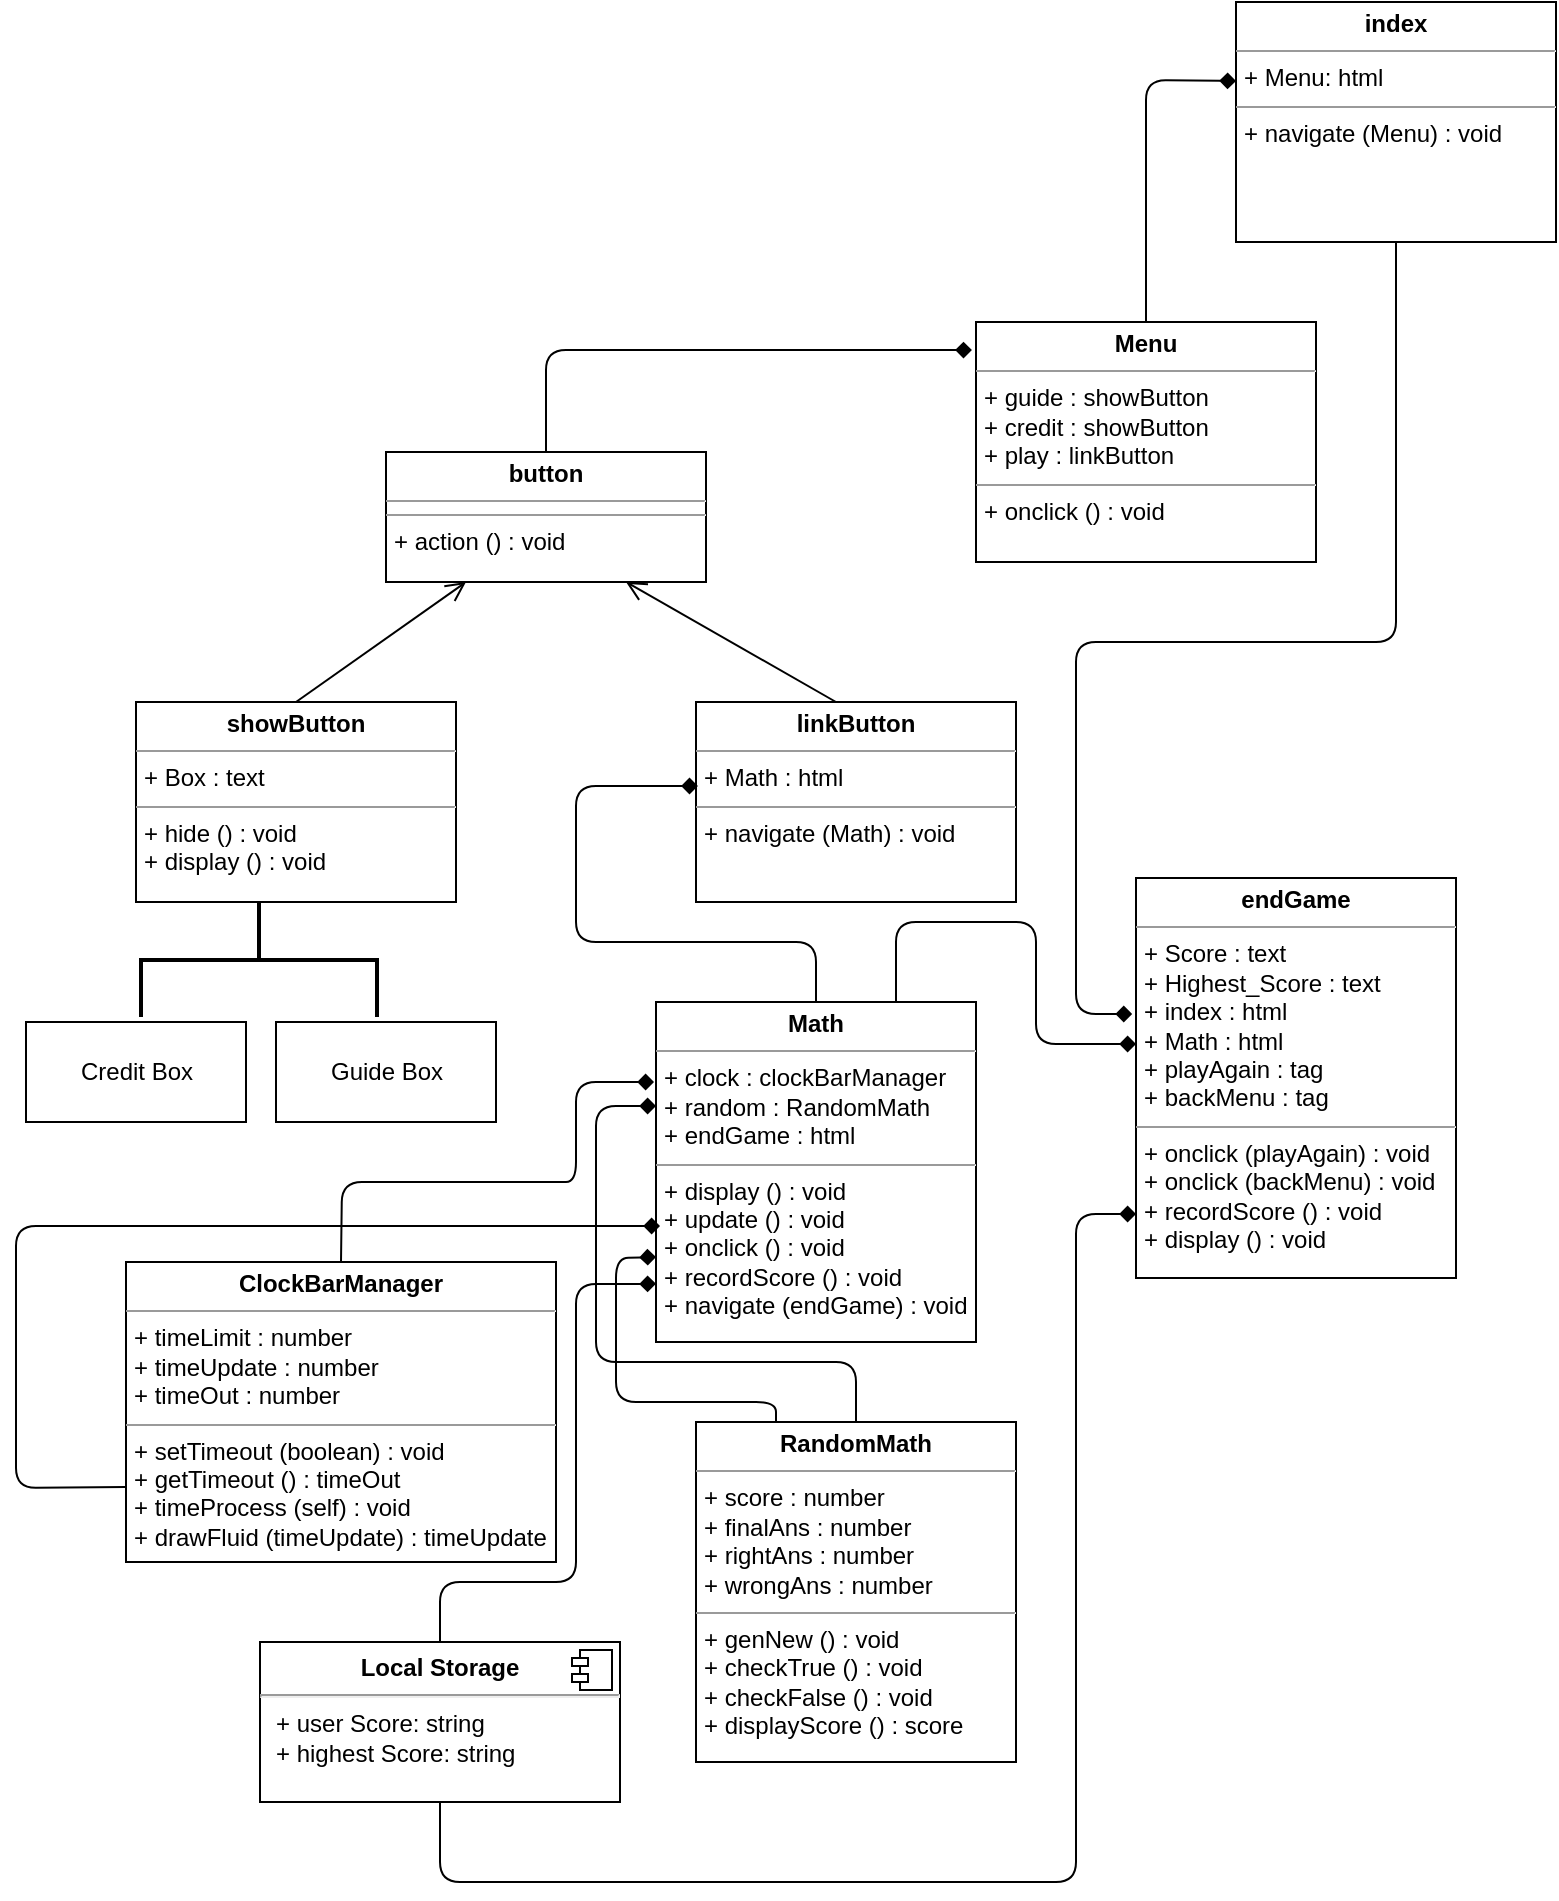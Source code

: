 <mxfile version="10.6.5" type="device"><diagram id="DjFny30S6WSWNSCgJwxT" name="Page-1"><mxGraphModel dx="836" dy="1582" grid="1" gridSize="10" guides="1" tooltips="1" connect="1" arrows="1" fold="1" page="1" pageScale="1" pageWidth="850" pageHeight="1100" math="0" shadow="0"><root><mxCell id="0"/><mxCell id="1" parent="0"/><mxCell id="l06Vp1WCXPmh4hqysbWe-2" value="&lt;p style=&quot;margin: 0px ; margin-top: 4px ; text-align: center&quot;&gt;&lt;b&gt;Menu&lt;/b&gt;&lt;br&gt;&lt;/p&gt;&lt;hr size=&quot;1&quot;&gt;&lt;p style=&quot;margin: 0px ; margin-left: 4px&quot;&gt;+ guide : showButton&lt;br&gt;&lt;/p&gt;&lt;p style=&quot;margin: 0px ; margin-left: 4px&quot;&gt;+ credit : showButton&lt;br&gt;&lt;/p&gt;&lt;p style=&quot;margin: 0px ; margin-left: 4px&quot;&gt;+ play : linkButton&lt;br&gt;&lt;/p&gt;&lt;hr size=&quot;1&quot;&gt;&lt;p style=&quot;margin: 0px ; margin-left: 4px&quot;&gt;+ onclick () : void&lt;/p&gt;" style="verticalAlign=top;align=left;overflow=fill;fontSize=12;fontFamily=Helvetica;html=1;" vertex="1" parent="1"><mxGeometry x="560" y="20" width="170" height="120" as="geometry"/></mxCell><mxCell id="l06Vp1WCXPmh4hqysbWe-15" value="&lt;p style=&quot;margin: 0px ; margin-top: 4px ; text-align: center&quot;&gt;&lt;b&gt;button&lt;/b&gt;&lt;br&gt;&lt;/p&gt;&lt;hr size=&quot;1&quot;&gt;&lt;hr size=&quot;1&quot;&gt;&lt;p style=&quot;margin: 0px ; margin-left: 4px&quot;&gt;+ action () : void&lt;br&gt;&lt;/p&gt;" style="verticalAlign=top;align=left;overflow=fill;fontSize=12;fontFamily=Helvetica;html=1;" vertex="1" parent="1"><mxGeometry x="265" y="85" width="160" height="65" as="geometry"/></mxCell><mxCell id="l06Vp1WCXPmh4hqysbWe-16" value="" style="endArrow=diamond;endFill=1;endSize=6;html=1;entryX=-0.012;entryY=0.117;entryDx=0;entryDy=0;entryPerimeter=0;exitX=0.5;exitY=0;exitDx=0;exitDy=0;" edge="1" parent="1" source="l06Vp1WCXPmh4hqysbWe-15" target="l06Vp1WCXPmh4hqysbWe-2"><mxGeometry width="160" relative="1" as="geometry"><mxPoint x="270" y="200" as="sourcePoint"/><mxPoint x="430" y="200" as="targetPoint"/><Array as="points"><mxPoint x="345" y="34"/></Array></mxGeometry></mxCell><mxCell id="l06Vp1WCXPmh4hqysbWe-17" value="&lt;p style=&quot;margin: 0px ; margin-top: 4px ; text-align: center&quot;&gt;&lt;b&gt;showButton&lt;/b&gt;&lt;br&gt;&lt;/p&gt;&lt;hr size=&quot;1&quot;&gt;&lt;p style=&quot;margin: 0px ; margin-left: 4px&quot;&gt;+ Box : text&lt;br&gt;&lt;/p&gt;&lt;hr size=&quot;1&quot;&gt;&lt;p style=&quot;margin: 0px ; margin-left: 4px&quot;&gt;+ hide () : void&lt;/p&gt;&lt;p style=&quot;margin: 0px ; margin-left: 4px&quot;&gt;+ display () : void&lt;br&gt;&lt;/p&gt;" style="verticalAlign=top;align=left;overflow=fill;fontSize=12;fontFamily=Helvetica;html=1;" vertex="1" parent="1"><mxGeometry x="140" y="210" width="160" height="100" as="geometry"/></mxCell><mxCell id="l06Vp1WCXPmh4hqysbWe-18" value="" style="endArrow=open;endFill=1;endSize=8;html=1;exitX=0.5;exitY=0;exitDx=0;exitDy=0;entryX=0.25;entryY=1;entryDx=0;entryDy=0;" edge="1" parent="1" source="l06Vp1WCXPmh4hqysbWe-17" target="l06Vp1WCXPmh4hqysbWe-15"><mxGeometry width="160" relative="1" as="geometry"><mxPoint x="70" y="340" as="sourcePoint"/><mxPoint x="230" y="340" as="targetPoint"/></mxGeometry></mxCell><mxCell id="l06Vp1WCXPmh4hqysbWe-20" value="" style="endArrow=open;endFill=1;endSize=8;html=1;exitX=0.5;exitY=0;exitDx=0;exitDy=0;entryX=0.75;entryY=1;entryDx=0;entryDy=0;" edge="1" parent="1" target="l06Vp1WCXPmh4hqysbWe-15"><mxGeometry width="160" relative="1" as="geometry"><mxPoint x="490" y="210" as="sourcePoint"/><mxPoint x="315" y="160" as="targetPoint"/></mxGeometry></mxCell><mxCell id="l06Vp1WCXPmh4hqysbWe-21" value="&lt;p style=&quot;margin: 0px ; margin-top: 4px ; text-align: center&quot;&gt;&lt;b&gt;linkButton&lt;/b&gt;&lt;br&gt;&lt;/p&gt;&lt;hr size=&quot;1&quot;&gt;&lt;p style=&quot;margin: 0px ; margin-left: 4px&quot;&gt;+ Math : html&lt;br&gt;&lt;/p&gt;&lt;hr size=&quot;1&quot;&gt;&lt;p style=&quot;margin: 0px ; margin-left: 4px&quot;&gt;+ navigate (Math) : void&lt;/p&gt;" style="verticalAlign=top;align=left;overflow=fill;fontSize=12;fontFamily=Helvetica;html=1;" vertex="1" parent="1"><mxGeometry x="420" y="210" width="160" height="100" as="geometry"/></mxCell><mxCell id="l06Vp1WCXPmh4hqysbWe-24" value="Guide Box" style="html=1;" vertex="1" parent="1"><mxGeometry x="210" y="370" width="110" height="50" as="geometry"/></mxCell><mxCell id="l06Vp1WCXPmh4hqysbWe-25" value="Credit Box" style="html=1;" vertex="1" parent="1"><mxGeometry x="85" y="370" width="110" height="50" as="geometry"/></mxCell><mxCell id="l06Vp1WCXPmh4hqysbWe-33" value="" style="strokeWidth=2;html=1;shape=mxgraph.flowchart.annotation_2;align=left;pointerEvents=1;rotation=90;" vertex="1" parent="1"><mxGeometry x="173" y="280" width="57" height="118" as="geometry"/></mxCell><mxCell id="l06Vp1WCXPmh4hqysbWe-35" value="&lt;p style=&quot;margin: 0px ; margin-top: 4px ; text-align: center&quot;&gt;&lt;b&gt;index&lt;/b&gt;&lt;br&gt;&lt;/p&gt;&lt;hr size=&quot;1&quot;&gt;&lt;p style=&quot;margin: 0px ; margin-left: 4px&quot;&gt;+ Menu: html&lt;br&gt;&lt;/p&gt;&lt;hr size=&quot;1&quot;&gt;&lt;p style=&quot;margin: 0px ; margin-left: 4px&quot;&gt;+ navigate (Menu) : void&lt;br&gt;&lt;/p&gt;" style="verticalAlign=top;align=left;overflow=fill;fontSize=12;fontFamily=Helvetica;html=1;" vertex="1" parent="1"><mxGeometry x="690" y="-140" width="160" height="120" as="geometry"/></mxCell><mxCell id="l06Vp1WCXPmh4hqysbWe-37" value="" style="endArrow=diamond;endFill=1;endSize=6;html=1;entryX=0;entryY=0.329;entryDx=0;entryDy=0;exitX=0.5;exitY=0;exitDx=0;exitDy=0;entryPerimeter=0;" edge="1" parent="1" source="l06Vp1WCXPmh4hqysbWe-2" target="l06Vp1WCXPmh4hqysbWe-35"><mxGeometry width="160" relative="1" as="geometry"><mxPoint x="460" y="-85.5" as="sourcePoint"/><mxPoint x="620" y="-85.5" as="targetPoint"/><Array as="points"><mxPoint x="645" y="-101"/></Array></mxGeometry></mxCell><mxCell id="l06Vp1WCXPmh4hqysbWe-39" value="&lt;p style=&quot;margin: 0px ; margin-top: 4px ; text-align: center&quot;&gt;&lt;b&gt;Math&lt;/b&gt;&lt;br&gt;&lt;/p&gt;&lt;hr size=&quot;1&quot;&gt;&lt;p style=&quot;margin: 0px ; margin-left: 4px&quot;&gt;+ clock : clockBarManager&lt;/p&gt;&lt;p style=&quot;margin: 0px ; margin-left: 4px&quot;&gt;+ random : RandomMath&lt;/p&gt;&lt;p style=&quot;margin: 0px ; margin-left: 4px&quot;&gt;+ endGame : html&lt;br&gt;&lt;/p&gt;&lt;hr size=&quot;1&quot;&gt;&lt;p style=&quot;margin: 0px ; margin-left: 4px&quot;&gt;+ display () : void&lt;/p&gt;&lt;p style=&quot;margin: 0px ; margin-left: 4px&quot;&gt;+ update () : void&lt;/p&gt;&lt;p style=&quot;margin: 0px ; margin-left: 4px&quot;&gt;+ onclick () : void&lt;br&gt;&lt;/p&gt;&lt;p style=&quot;margin: 0px ; margin-left: 4px&quot;&gt;+ recordScore () : void&lt;/p&gt;&lt;p style=&quot;margin: 0px ; margin-left: 4px&quot;&gt;+ navigate (endGame) : void&lt;br&gt;&lt;/p&gt;" style="verticalAlign=top;align=left;overflow=fill;fontSize=12;fontFamily=Helvetica;html=1;" vertex="1" parent="1"><mxGeometry x="400" y="360" width="160" height="170" as="geometry"/></mxCell><mxCell id="l06Vp1WCXPmh4hqysbWe-40" value="" style="endArrow=diamond;endFill=1;endSize=6;html=1;entryX=0.006;entryY=0.42;entryDx=0;entryDy=0;entryPerimeter=0;exitX=0.5;exitY=0;exitDx=0;exitDy=0;" edge="1" parent="1" source="l06Vp1WCXPmh4hqysbWe-39" target="l06Vp1WCXPmh4hqysbWe-21"><mxGeometry width="160" relative="1" as="geometry"><mxPoint x="313.5" y="370" as="sourcePoint"/><mxPoint x="526.5" y="319" as="targetPoint"/><Array as="points"><mxPoint x="480" y="330"/><mxPoint x="360" y="330"/><mxPoint x="360" y="252"/></Array></mxGeometry></mxCell><mxCell id="l06Vp1WCXPmh4hqysbWe-41" value="&lt;p style=&quot;margin: 0px ; margin-top: 4px ; text-align: center&quot;&gt;&lt;b&gt;ClockBarManager&lt;/b&gt;&lt;/p&gt;&lt;hr size=&quot;1&quot;&gt;&lt;p style=&quot;margin: 0px ; margin-left: 4px&quot;&gt;+ timeLimit : number&lt;/p&gt;&lt;p style=&quot;margin: 0px ; margin-left: 4px&quot;&gt;+ timeUpdate : number&lt;/p&gt;&lt;p style=&quot;margin: 0px ; margin-left: 4px&quot;&gt;+ timeOut : number&lt;br&gt;&lt;/p&gt;&lt;hr size=&quot;1&quot;&gt;&lt;p style=&quot;margin: 0px ; margin-left: 4px&quot;&gt;+ setTimeout (boolean) : void&lt;/p&gt;&lt;p style=&quot;margin: 0px ; margin-left: 4px&quot;&gt;+ getTimeout () : timeOut&lt;br&gt;&lt;/p&gt;&lt;p style=&quot;margin: 0px ; margin-left: 4px&quot;&gt;+ timeProcess (self) : void&lt;/p&gt;&lt;p style=&quot;margin: 0px ; margin-left: 4px&quot;&gt;+ drawFluid (timeUpdate) : timeUpdate&lt;br&gt;&lt;/p&gt;" style="verticalAlign=top;align=left;overflow=fill;fontSize=12;fontFamily=Helvetica;html=1;" vertex="1" parent="1"><mxGeometry x="135" y="490" width="215" height="150" as="geometry"/></mxCell><mxCell id="l06Vp1WCXPmh4hqysbWe-42" value="&lt;p style=&quot;margin: 0px ; margin-top: 4px ; text-align: center&quot;&gt;&lt;b&gt;RandomMath&lt;/b&gt;&lt;br&gt;&lt;/p&gt;&lt;hr size=&quot;1&quot;&gt;&lt;p style=&quot;margin: 0px ; margin-left: 4px&quot;&gt;+ score : number&lt;/p&gt;&lt;p style=&quot;margin: 0px ; margin-left: 4px&quot;&gt;+ finalAns : number&lt;/p&gt;&lt;p style=&quot;margin: 0px ; margin-left: 4px&quot;&gt;+ rightAns : number&lt;/p&gt;&lt;p style=&quot;margin: 0px ; margin-left: 4px&quot;&gt;+ wrongAns : number&lt;/p&gt;&lt;hr size=&quot;1&quot;&gt;&lt;p style=&quot;margin: 0px ; margin-left: 4px&quot;&gt;+ genNew () : void&lt;br&gt;&lt;/p&gt;&lt;p style=&quot;margin: 0px ; margin-left: 4px&quot;&gt;+ checkTrue () : void&lt;/p&gt;&lt;p style=&quot;margin: 0px ; margin-left: 4px&quot;&gt;+ checkFalse () : void&lt;/p&gt;&lt;p style=&quot;margin: 0px ; margin-left: 4px&quot;&gt;+ displayScore () : score&lt;br&gt;&lt;/p&gt;&lt;p style=&quot;margin: 0px ; margin-left: 4px&quot;&gt;&lt;br&gt;&lt;/p&gt;" style="verticalAlign=top;align=left;overflow=fill;fontSize=12;fontFamily=Helvetica;html=1;" vertex="1" parent="1"><mxGeometry x="420" y="570" width="160" height="170" as="geometry"/></mxCell><mxCell id="l06Vp1WCXPmh4hqysbWe-43" value="" style="endArrow=diamond;endFill=1;endSize=6;html=1;exitX=0.5;exitY=0;exitDx=0;exitDy=0;" edge="1" parent="1" source="l06Vp1WCXPmh4hqysbWe-41"><mxGeometry width="160" relative="1" as="geometry"><mxPoint x="400" y="538" as="sourcePoint"/><mxPoint x="399" y="400" as="targetPoint"/><Array as="points"><mxPoint x="243" y="450"/><mxPoint x="340" y="450"/><mxPoint x="360" y="450"/><mxPoint x="360" y="400"/></Array></mxGeometry></mxCell><mxCell id="l06Vp1WCXPmh4hqysbWe-44" value="" style="endArrow=diamond;endFill=1;endSize=6;html=1;exitX=0;exitY=0.75;exitDx=0;exitDy=0;" edge="1" parent="1" source="l06Vp1WCXPmh4hqysbWe-41"><mxGeometry width="160" relative="1" as="geometry"><mxPoint x="270" y="575" as="sourcePoint"/><mxPoint x="402" y="472" as="targetPoint"/><Array as="points"><mxPoint x="80" y="603"/><mxPoint x="80" y="472"/></Array></mxGeometry></mxCell><mxCell id="l06Vp1WCXPmh4hqysbWe-45" value="" style="endArrow=diamond;endFill=1;endSize=6;html=1;exitX=0.5;exitY=0;exitDx=0;exitDy=0;" edge="1" parent="1" source="l06Vp1WCXPmh4hqysbWe-42"><mxGeometry width="160" relative="1" as="geometry"><mxPoint x="240" y="500" as="sourcePoint"/><mxPoint x="400" y="412" as="targetPoint"/><Array as="points"><mxPoint x="500" y="540"/><mxPoint x="370" y="540"/><mxPoint x="370" y="460"/><mxPoint x="370" y="412"/></Array></mxGeometry></mxCell><mxCell id="l06Vp1WCXPmh4hqysbWe-49" value="" style="endArrow=diamond;endFill=1;endSize=6;html=1;exitX=0.25;exitY=0;exitDx=0;exitDy=0;entryX=0;entryY=0.75;entryDx=0;entryDy=0;" edge="1" parent="1" source="l06Vp1WCXPmh4hqysbWe-42" target="l06Vp1WCXPmh4hqysbWe-39"><mxGeometry width="160" relative="1" as="geometry"><mxPoint x="145" y="613" as="sourcePoint"/><mxPoint x="412" y="482" as="targetPoint"/><Array as="points"><mxPoint x="460" y="560"/><mxPoint x="380" y="560"/><mxPoint x="380" y="488"/></Array></mxGeometry></mxCell><mxCell id="l06Vp1WCXPmh4hqysbWe-50" value="&lt;p style=&quot;margin: 0px ; margin-top: 6px ; text-align: center&quot;&gt;&lt;b&gt;Local Storage&lt;/b&gt;&lt;br&gt;&lt;/p&gt;&lt;hr&gt;&lt;p style=&quot;margin: 0px ; margin-left: 8px&quot;&gt;+ user Score: string&lt;br&gt;+ highest Score: string&lt;br&gt;&lt;/p&gt;" style="align=left;overflow=fill;html=1;" vertex="1" parent="1"><mxGeometry x="202" y="680" width="180" height="80" as="geometry"/></mxCell><mxCell id="l06Vp1WCXPmh4hqysbWe-51" value="" style="shape=component;jettyWidth=8;jettyHeight=4;" vertex="1" parent="l06Vp1WCXPmh4hqysbWe-50"><mxGeometry x="1" width="20" height="20" relative="1" as="geometry"><mxPoint x="-24" y="4" as="offset"/></mxGeometry></mxCell><mxCell id="l06Vp1WCXPmh4hqysbWe-56" value="&lt;p style=&quot;margin: 0px ; margin-top: 4px ; text-align: center&quot;&gt;&lt;b&gt;endGame&lt;/b&gt;&lt;br&gt;&lt;/p&gt;&lt;hr size=&quot;1&quot;&gt;&lt;p style=&quot;margin: 0px ; margin-left: 4px&quot;&gt;+ Score : text&lt;/p&gt;&lt;p style=&quot;margin: 0px ; margin-left: 4px&quot;&gt;+ Highest_Score : text&lt;/p&gt;&lt;p style=&quot;margin: 0px ; margin-left: 4px&quot;&gt;+ index : html&lt;/p&gt;&lt;p style=&quot;margin: 0px ; margin-left: 4px&quot;&gt;+ Math : html&lt;/p&gt;&lt;p style=&quot;margin: 0px ; margin-left: 4px&quot;&gt;+ playAgain : tag&lt;/p&gt;&lt;p style=&quot;margin: 0px ; margin-left: 4px&quot;&gt;+ backMenu : tag&lt;br&gt;&lt;/p&gt;&lt;hr size=&quot;1&quot;&gt;&lt;p style=&quot;margin: 0px ; margin-left: 4px&quot;&gt;+ onclick (playAgain) : void&lt;/p&gt;&lt;p style=&quot;margin: 0px ; margin-left: 4px&quot;&gt;+ onclick (backMenu) : void&lt;/p&gt;&lt;p style=&quot;margin: 0px ; margin-left: 4px&quot;&gt;+ recordScore () : void&lt;/p&gt;&lt;p style=&quot;margin: 0px ; margin-left: 4px&quot;&gt;+ display () : void&lt;br&gt;&lt;/p&gt;" style="verticalAlign=top;align=left;overflow=fill;fontSize=12;fontFamily=Helvetica;html=1;" vertex="1" parent="1"><mxGeometry x="640" y="298" width="160" height="200" as="geometry"/></mxCell><mxCell id="l06Vp1WCXPmh4hqysbWe-57" value="" style="endArrow=diamond;endFill=1;endSize=6;html=1;exitX=0.5;exitY=0;exitDx=0;exitDy=0;entryX=0;entryY=0.829;entryDx=0;entryDy=0;entryPerimeter=0;" edge="1" parent="1" source="l06Vp1WCXPmh4hqysbWe-50" target="l06Vp1WCXPmh4hqysbWe-39"><mxGeometry width="160" relative="1" as="geometry"><mxPoint x="450" y="591" as="sourcePoint"/><mxPoint x="380" y="509" as="targetPoint"/><Array as="points"><mxPoint x="292" y="650"/><mxPoint x="360" y="650"/><mxPoint x="360" y="610"/><mxPoint x="360" y="501"/></Array></mxGeometry></mxCell><mxCell id="l06Vp1WCXPmh4hqysbWe-58" value="" style="endArrow=diamond;endFill=1;endSize=6;html=1;entryX=0;entryY=0.415;entryDx=0;entryDy=0;entryPerimeter=0;exitX=0.75;exitY=0;exitDx=0;exitDy=0;" edge="1" parent="1" source="l06Vp1WCXPmh4hqysbWe-39" target="l06Vp1WCXPmh4hqysbWe-56"><mxGeometry width="160" relative="1" as="geometry"><mxPoint x="720" y="619" as="sourcePoint"/><mxPoint x="661" y="511" as="targetPoint"/><Array as="points"><mxPoint x="520" y="320"/><mxPoint x="590" y="320"/><mxPoint x="590" y="381"/></Array></mxGeometry></mxCell><mxCell id="l06Vp1WCXPmh4hqysbWe-59" value="" style="endArrow=diamond;endFill=1;endSize=6;html=1;entryX=-0.012;entryY=0.34;entryDx=0;entryDy=0;entryPerimeter=0;exitX=0.5;exitY=1;exitDx=0;exitDy=0;" edge="1" parent="1" source="l06Vp1WCXPmh4hqysbWe-35" target="l06Vp1WCXPmh4hqysbWe-56"><mxGeometry width="160" relative="1" as="geometry"><mxPoint x="790" as="sourcePoint"/><mxPoint x="431" y="262" as="targetPoint"/><Array as="points"><mxPoint x="770" y="180"/><mxPoint x="610" y="180"/><mxPoint x="610" y="366"/></Array></mxGeometry></mxCell><mxCell id="l06Vp1WCXPmh4hqysbWe-60" value="" style="endArrow=diamond;endFill=1;endSize=6;html=1;entryX=0;entryY=0.84;entryDx=0;entryDy=0;entryPerimeter=0;exitX=0.5;exitY=1;exitDx=0;exitDy=0;" edge="1" parent="1" source="l06Vp1WCXPmh4hqysbWe-50" target="l06Vp1WCXPmh4hqysbWe-56"><mxGeometry width="160" relative="1" as="geometry"><mxPoint x="750" y="604" as="sourcePoint"/><mxPoint x="691" y="496" as="targetPoint"/><Array as="points"><mxPoint x="292" y="800"/><mxPoint x="610" y="800"/><mxPoint x="610" y="466"/></Array></mxGeometry></mxCell></root></mxGraphModel></diagram></mxfile>